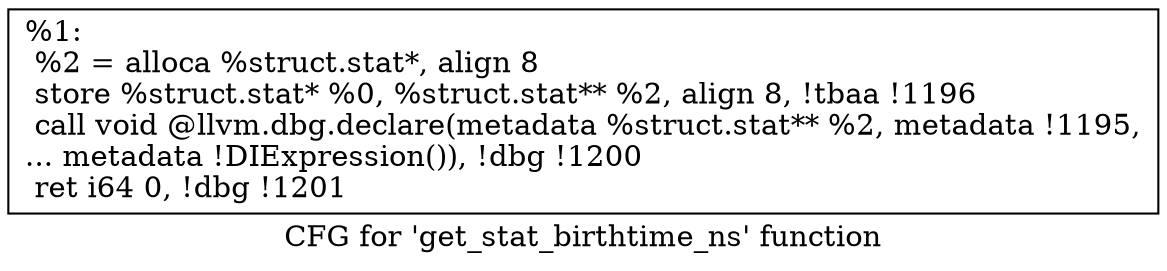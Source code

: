 digraph "CFG for 'get_stat_birthtime_ns' function" {
	label="CFG for 'get_stat_birthtime_ns' function";

	Node0x1ead060 [shape=record,label="{%1:\l  %2 = alloca %struct.stat*, align 8\l  store %struct.stat* %0, %struct.stat** %2, align 8, !tbaa !1196\l  call void @llvm.dbg.declare(metadata %struct.stat** %2, metadata !1195,\l... metadata !DIExpression()), !dbg !1200\l  ret i64 0, !dbg !1201\l}"];
}
